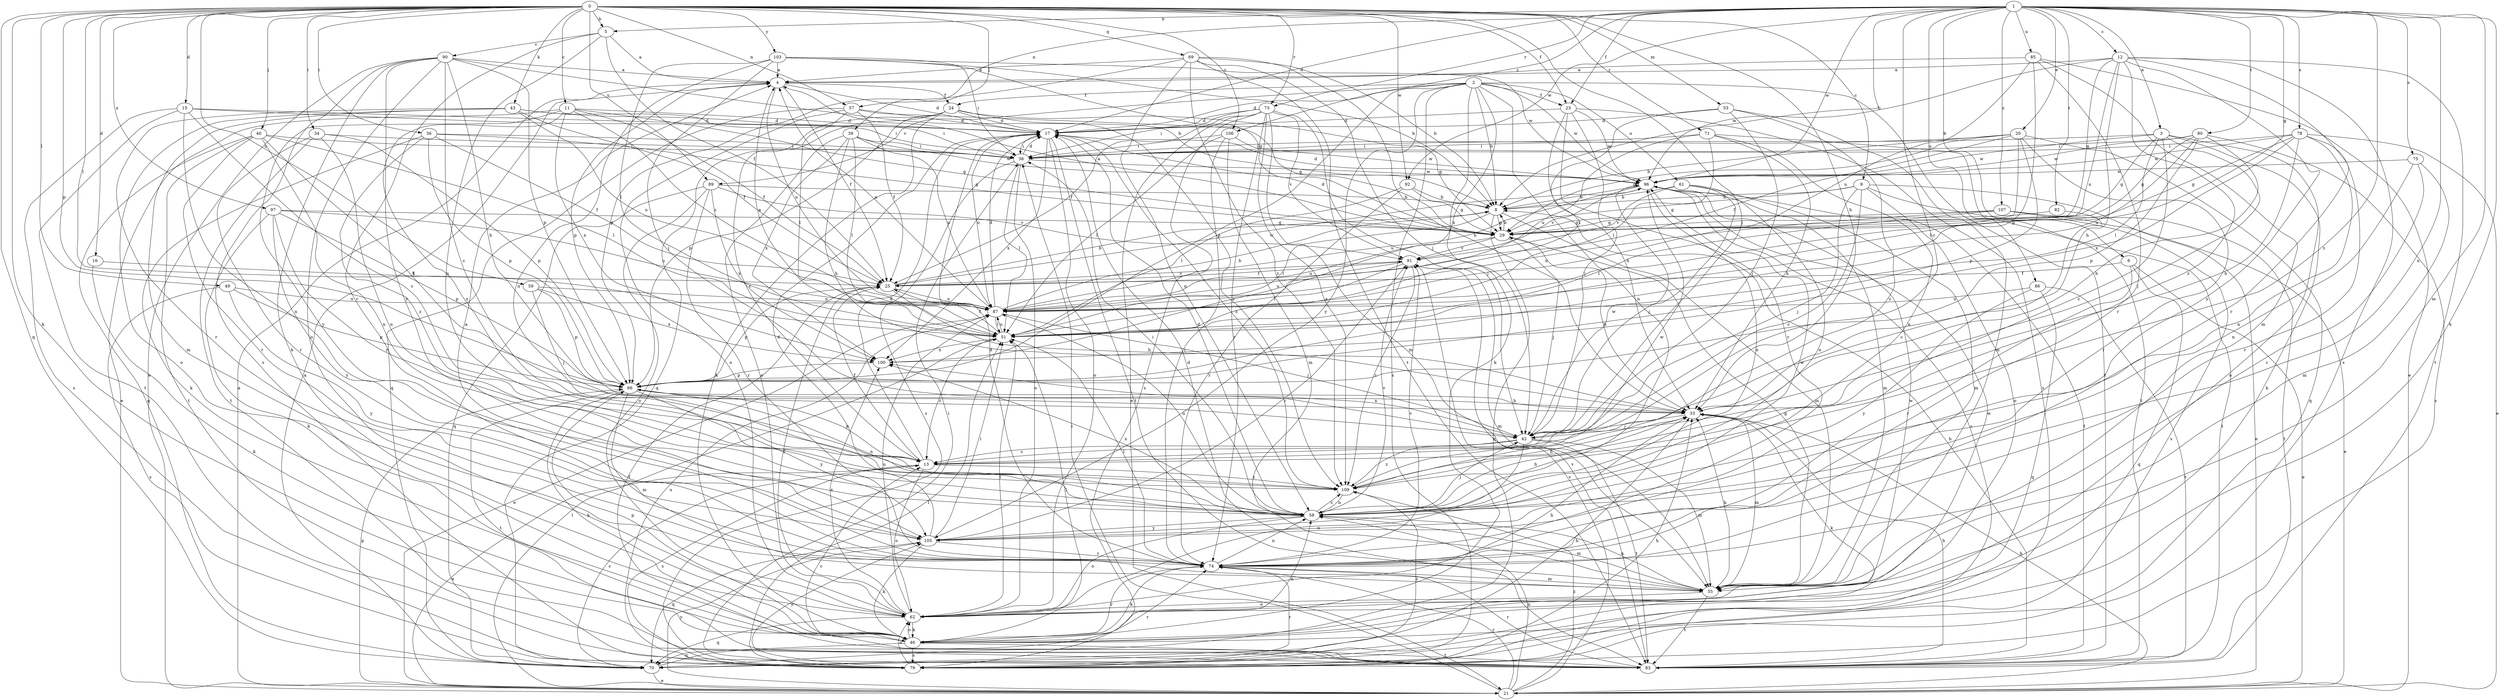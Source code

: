 strict digraph  {
0;
1;
2;
3;
4;
5;
6;
8;
9;
11;
12;
13;
15;
16;
17;
20;
21;
23;
24;
25;
29;
33;
34;
36;
38;
39;
40;
42;
43;
46;
49;
51;
53;
55;
57;
58;
59;
61;
62;
66;
69;
70;
71;
73;
74;
75;
78;
79;
80;
82;
83;
85;
86;
87;
89;
90;
91;
92;
96;
97;
100;
103;
105;
106;
107;
109;
0 -> 5  [label=b];
0 -> 9  [label=c];
0 -> 11  [label=c];
0 -> 15  [label=d];
0 -> 16  [label=d];
0 -> 23  [label=f];
0 -> 33  [label=h];
0 -> 34  [label=i];
0 -> 36  [label=i];
0 -> 39  [label=j];
0 -> 40  [label=j];
0 -> 42  [label=j];
0 -> 43  [label=k];
0 -> 46  [label=k];
0 -> 49  [label=l];
0 -> 51  [label=l];
0 -> 53  [label=m];
0 -> 57  [label=n];
0 -> 59  [label=o];
0 -> 66  [label=p];
0 -> 69  [label=q];
0 -> 70  [label=q];
0 -> 71  [label=r];
0 -> 73  [label=r];
0 -> 89  [label=v];
0 -> 92  [label=w];
0 -> 97  [label=x];
0 -> 103  [label=y];
0 -> 106  [label=z];
1 -> 3  [label=a];
1 -> 5  [label=b];
1 -> 6  [label=b];
1 -> 8  [label=b];
1 -> 12  [label=c];
1 -> 13  [label=c];
1 -> 17  [label=d];
1 -> 20  [label=e];
1 -> 23  [label=f];
1 -> 29  [label=g];
1 -> 46  [label=k];
1 -> 55  [label=m];
1 -> 57  [label=n];
1 -> 58  [label=n];
1 -> 73  [label=r];
1 -> 75  [label=s];
1 -> 78  [label=s];
1 -> 80  [label=t];
1 -> 82  [label=t];
1 -> 85  [label=u];
1 -> 86  [label=u];
1 -> 92  [label=w];
1 -> 96  [label=w];
1 -> 106  [label=z];
1 -> 107  [label=z];
1 -> 109  [label=z];
2 -> 8  [label=b];
2 -> 17  [label=d];
2 -> 23  [label=f];
2 -> 24  [label=f];
2 -> 46  [label=k];
2 -> 58  [label=n];
2 -> 61  [label=o];
2 -> 66  [label=p];
2 -> 79  [label=s];
2 -> 83  [label=t];
2 -> 89  [label=v];
2 -> 96  [label=w];
2 -> 100  [label=x];
2 -> 105  [label=y];
3 -> 13  [label=c];
3 -> 29  [label=g];
3 -> 38  [label=i];
3 -> 42  [label=j];
3 -> 46  [label=k];
3 -> 51  [label=l];
3 -> 62  [label=o];
3 -> 96  [label=w];
4 -> 17  [label=d];
4 -> 24  [label=f];
4 -> 25  [label=f];
4 -> 66  [label=p];
4 -> 87  [label=u];
5 -> 4  [label=a];
5 -> 25  [label=f];
5 -> 58  [label=n];
5 -> 74  [label=r];
5 -> 90  [label=v];
6 -> 21  [label=e];
6 -> 25  [label=f];
6 -> 70  [label=q];
6 -> 74  [label=r];
8 -> 29  [label=g];
8 -> 51  [label=l];
8 -> 55  [label=m];
8 -> 70  [label=q];
9 -> 8  [label=b];
9 -> 13  [label=c];
9 -> 21  [label=e];
9 -> 29  [label=g];
9 -> 42  [label=j];
9 -> 62  [label=o];
9 -> 83  [label=t];
11 -> 17  [label=d];
11 -> 21  [label=e];
11 -> 25  [label=f];
11 -> 29  [label=g];
11 -> 87  [label=u];
11 -> 100  [label=x];
11 -> 105  [label=y];
11 -> 109  [label=z];
12 -> 4  [label=a];
12 -> 29  [label=g];
12 -> 33  [label=h];
12 -> 74  [label=r];
12 -> 79  [label=s];
12 -> 83  [label=t];
12 -> 87  [label=u];
12 -> 96  [label=w];
12 -> 105  [label=y];
12 -> 109  [label=z];
13 -> 17  [label=d];
13 -> 21  [label=e];
13 -> 25  [label=f];
13 -> 62  [label=o];
13 -> 66  [label=p];
13 -> 79  [label=s];
13 -> 109  [label=z];
15 -> 13  [label=c];
15 -> 17  [label=d];
15 -> 38  [label=i];
15 -> 58  [label=n];
15 -> 79  [label=s];
15 -> 83  [label=t];
16 -> 25  [label=f];
16 -> 46  [label=k];
17 -> 38  [label=i];
17 -> 62  [label=o];
17 -> 83  [label=t];
17 -> 87  [label=u];
17 -> 100  [label=x];
17 -> 109  [label=z];
20 -> 8  [label=b];
20 -> 25  [label=f];
20 -> 29  [label=g];
20 -> 38  [label=i];
20 -> 51  [label=l];
20 -> 66  [label=p];
20 -> 70  [label=q];
20 -> 74  [label=r];
21 -> 4  [label=a];
21 -> 33  [label=h];
21 -> 38  [label=i];
21 -> 51  [label=l];
21 -> 58  [label=n];
21 -> 66  [label=p];
21 -> 74  [label=r];
21 -> 91  [label=v];
21 -> 105  [label=y];
21 -> 109  [label=z];
23 -> 17  [label=d];
23 -> 33  [label=h];
23 -> 42  [label=j];
23 -> 74  [label=r];
23 -> 79  [label=s];
23 -> 96  [label=w];
24 -> 13  [label=c];
24 -> 17  [label=d];
24 -> 29  [label=g];
24 -> 46  [label=k];
24 -> 66  [label=p];
24 -> 70  [label=q];
24 -> 109  [label=z];
25 -> 8  [label=b];
25 -> 33  [label=h];
25 -> 66  [label=p];
25 -> 87  [label=u];
25 -> 91  [label=v];
25 -> 96  [label=w];
29 -> 4  [label=a];
29 -> 8  [label=b];
29 -> 17  [label=d];
29 -> 33  [label=h];
29 -> 42  [label=j];
29 -> 87  [label=u];
29 -> 91  [label=v];
33 -> 42  [label=j];
33 -> 46  [label=k];
33 -> 55  [label=m];
34 -> 38  [label=i];
34 -> 58  [label=n];
34 -> 66  [label=p];
34 -> 74  [label=r];
34 -> 83  [label=t];
36 -> 25  [label=f];
36 -> 29  [label=g];
36 -> 38  [label=i];
36 -> 46  [label=k];
36 -> 66  [label=p];
36 -> 109  [label=z];
38 -> 17  [label=d];
38 -> 51  [label=l];
38 -> 62  [label=o];
38 -> 79  [label=s];
38 -> 96  [label=w];
39 -> 33  [label=h];
39 -> 38  [label=i];
39 -> 51  [label=l];
39 -> 62  [label=o];
39 -> 87  [label=u];
39 -> 96  [label=w];
39 -> 100  [label=x];
40 -> 33  [label=h];
40 -> 38  [label=i];
40 -> 51  [label=l];
40 -> 58  [label=n];
40 -> 70  [label=q];
40 -> 74  [label=r];
40 -> 83  [label=t];
42 -> 13  [label=c];
42 -> 55  [label=m];
42 -> 62  [label=o];
42 -> 83  [label=t];
42 -> 96  [label=w];
42 -> 100  [label=x];
42 -> 109  [label=z];
43 -> 17  [label=d];
43 -> 25  [label=f];
43 -> 38  [label=i];
43 -> 55  [label=m];
43 -> 62  [label=o];
43 -> 74  [label=r];
43 -> 87  [label=u];
46 -> 51  [label=l];
46 -> 58  [label=n];
46 -> 62  [label=o];
46 -> 66  [label=p];
46 -> 70  [label=q];
46 -> 74  [label=r];
46 -> 79  [label=s];
46 -> 83  [label=t];
46 -> 96  [label=w];
49 -> 66  [label=p];
49 -> 79  [label=s];
49 -> 87  [label=u];
49 -> 105  [label=y];
51 -> 4  [label=a];
51 -> 13  [label=c];
51 -> 25  [label=f];
51 -> 87  [label=u];
51 -> 100  [label=x];
53 -> 17  [label=d];
53 -> 42  [label=j];
53 -> 51  [label=l];
53 -> 55  [label=m];
53 -> 109  [label=z];
55 -> 17  [label=d];
55 -> 29  [label=g];
55 -> 33  [label=h];
55 -> 58  [label=n];
55 -> 62  [label=o];
55 -> 83  [label=t];
57 -> 17  [label=d];
57 -> 25  [label=f];
57 -> 29  [label=g];
57 -> 51  [label=l];
57 -> 62  [label=o];
57 -> 70  [label=q];
58 -> 17  [label=d];
58 -> 33  [label=h];
58 -> 38  [label=i];
58 -> 42  [label=j];
58 -> 55  [label=m];
58 -> 62  [label=o];
58 -> 87  [label=u];
58 -> 91  [label=v];
58 -> 100  [label=x];
58 -> 105  [label=y];
58 -> 109  [label=z];
59 -> 42  [label=j];
59 -> 66  [label=p];
59 -> 87  [label=u];
59 -> 100  [label=x];
61 -> 8  [label=b];
61 -> 42  [label=j];
61 -> 55  [label=m];
61 -> 58  [label=n];
61 -> 91  [label=v];
62 -> 25  [label=f];
62 -> 33  [label=h];
62 -> 46  [label=k];
62 -> 51  [label=l];
62 -> 70  [label=q];
62 -> 87  [label=u];
62 -> 96  [label=w];
62 -> 100  [label=x];
66 -> 33  [label=h];
66 -> 46  [label=k];
66 -> 55  [label=m];
66 -> 58  [label=n];
66 -> 83  [label=t];
66 -> 105  [label=y];
69 -> 4  [label=a];
69 -> 8  [label=b];
69 -> 33  [label=h];
69 -> 42  [label=j];
69 -> 58  [label=n];
69 -> 66  [label=p];
69 -> 83  [label=t];
69 -> 109  [label=z];
70 -> 4  [label=a];
70 -> 13  [label=c];
70 -> 21  [label=e];
70 -> 33  [label=h];
70 -> 74  [label=r];
71 -> 33  [label=h];
71 -> 38  [label=i];
71 -> 51  [label=l];
71 -> 58  [label=n];
71 -> 83  [label=t];
71 -> 87  [label=u];
73 -> 17  [label=d];
73 -> 21  [label=e];
73 -> 25  [label=f];
73 -> 38  [label=i];
73 -> 42  [label=j];
73 -> 55  [label=m];
73 -> 74  [label=r];
73 -> 79  [label=s];
73 -> 91  [label=v];
73 -> 109  [label=z];
74 -> 4  [label=a];
74 -> 17  [label=d];
74 -> 46  [label=k];
74 -> 51  [label=l];
74 -> 55  [label=m];
74 -> 58  [label=n];
74 -> 91  [label=v];
75 -> 55  [label=m];
75 -> 58  [label=n];
75 -> 74  [label=r];
75 -> 96  [label=w];
78 -> 21  [label=e];
78 -> 29  [label=g];
78 -> 33  [label=h];
78 -> 38  [label=i];
78 -> 58  [label=n];
78 -> 74  [label=r];
78 -> 96  [label=w];
78 -> 100  [label=x];
79 -> 33  [label=h];
79 -> 38  [label=i];
79 -> 51  [label=l];
79 -> 62  [label=o];
79 -> 74  [label=r];
79 -> 87  [label=u];
79 -> 105  [label=y];
79 -> 109  [label=z];
80 -> 29  [label=g];
80 -> 33  [label=h];
80 -> 38  [label=i];
80 -> 66  [label=p];
80 -> 79  [label=s];
80 -> 87  [label=u];
80 -> 96  [label=w];
82 -> 13  [label=c];
82 -> 29  [label=g];
83 -> 8  [label=b];
83 -> 13  [label=c];
83 -> 25  [label=f];
83 -> 33  [label=h];
83 -> 74  [label=r];
83 -> 91  [label=v];
85 -> 4  [label=a];
85 -> 21  [label=e];
85 -> 55  [label=m];
85 -> 66  [label=p];
85 -> 74  [label=r];
85 -> 87  [label=u];
86 -> 70  [label=q];
86 -> 83  [label=t];
86 -> 87  [label=u];
86 -> 105  [label=y];
87 -> 4  [label=a];
87 -> 8  [label=b];
87 -> 17  [label=d];
87 -> 21  [label=e];
87 -> 42  [label=j];
87 -> 51  [label=l];
89 -> 8  [label=b];
89 -> 62  [label=o];
89 -> 70  [label=q];
89 -> 74  [label=r];
89 -> 91  [label=v];
89 -> 100  [label=x];
90 -> 4  [label=a];
90 -> 8  [label=b];
90 -> 13  [label=c];
90 -> 21  [label=e];
90 -> 33  [label=h];
90 -> 46  [label=k];
90 -> 62  [label=o];
90 -> 66  [label=p];
90 -> 79  [label=s];
90 -> 105  [label=y];
91 -> 25  [label=f];
91 -> 51  [label=l];
91 -> 55  [label=m];
91 -> 87  [label=u];
91 -> 109  [label=z];
92 -> 8  [label=b];
92 -> 29  [label=g];
92 -> 51  [label=l];
92 -> 74  [label=r];
96 -> 8  [label=b];
96 -> 17  [label=d];
96 -> 55  [label=m];
96 -> 58  [label=n];
96 -> 79  [label=s];
96 -> 83  [label=t];
96 -> 87  [label=u];
96 -> 91  [label=v];
97 -> 29  [label=g];
97 -> 46  [label=k];
97 -> 66  [label=p];
97 -> 87  [label=u];
97 -> 105  [label=y];
97 -> 109  [label=z];
100 -> 66  [label=p];
103 -> 4  [label=a];
103 -> 8  [label=b];
103 -> 29  [label=g];
103 -> 38  [label=i];
103 -> 42  [label=j];
103 -> 51  [label=l];
103 -> 58  [label=n];
103 -> 96  [label=w];
105 -> 17  [label=d];
105 -> 46  [label=k];
105 -> 51  [label=l];
105 -> 70  [label=q];
105 -> 74  [label=r];
105 -> 91  [label=v];
105 -> 96  [label=w];
106 -> 38  [label=i];
106 -> 51  [label=l];
106 -> 55  [label=m];
106 -> 74  [label=r];
106 -> 96  [label=w];
107 -> 21  [label=e];
107 -> 29  [label=g];
107 -> 51  [label=l];
107 -> 79  [label=s];
107 -> 83  [label=t];
107 -> 87  [label=u];
109 -> 33  [label=h];
109 -> 58  [label=n];
109 -> 96  [label=w];
}
